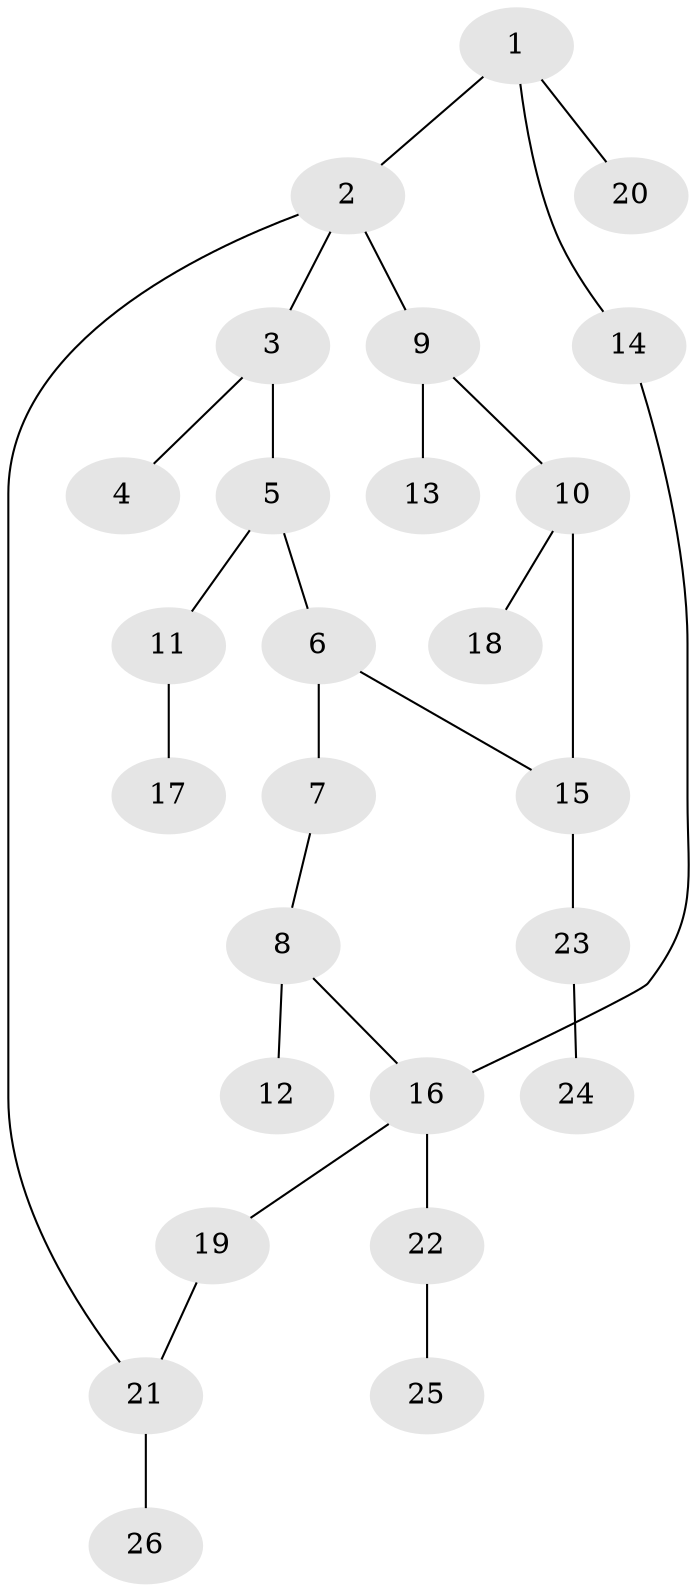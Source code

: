 // original degree distribution, {4: 0.11764705882352941, 5: 0.0392156862745098, 3: 0.1568627450980392, 2: 0.3333333333333333, 1: 0.35294117647058826}
// Generated by graph-tools (version 1.1) at 2025/48/03/04/25 22:48:56]
// undirected, 26 vertices, 28 edges
graph export_dot {
  node [color=gray90,style=filled];
  1;
  2;
  3;
  4;
  5;
  6;
  7;
  8;
  9;
  10;
  11;
  12;
  13;
  14;
  15;
  16;
  17;
  18;
  19;
  20;
  21;
  22;
  23;
  24;
  25;
  26;
  1 -- 2 [weight=1.0];
  1 -- 14 [weight=1.0];
  1 -- 20 [weight=1.0];
  2 -- 3 [weight=1.0];
  2 -- 9 [weight=1.0];
  2 -- 21 [weight=1.0];
  3 -- 4 [weight=1.0];
  3 -- 5 [weight=1.0];
  5 -- 6 [weight=1.0];
  5 -- 11 [weight=1.0];
  6 -- 7 [weight=3.0];
  6 -- 15 [weight=1.0];
  7 -- 8 [weight=1.0];
  8 -- 12 [weight=2.0];
  8 -- 16 [weight=1.0];
  9 -- 10 [weight=1.0];
  9 -- 13 [weight=1.0];
  10 -- 15 [weight=1.0];
  10 -- 18 [weight=2.0];
  11 -- 17 [weight=1.0];
  14 -- 16 [weight=1.0];
  15 -- 23 [weight=2.0];
  16 -- 19 [weight=1.0];
  16 -- 22 [weight=1.0];
  19 -- 21 [weight=1.0];
  21 -- 26 [weight=1.0];
  22 -- 25 [weight=2.0];
  23 -- 24 [weight=1.0];
}
